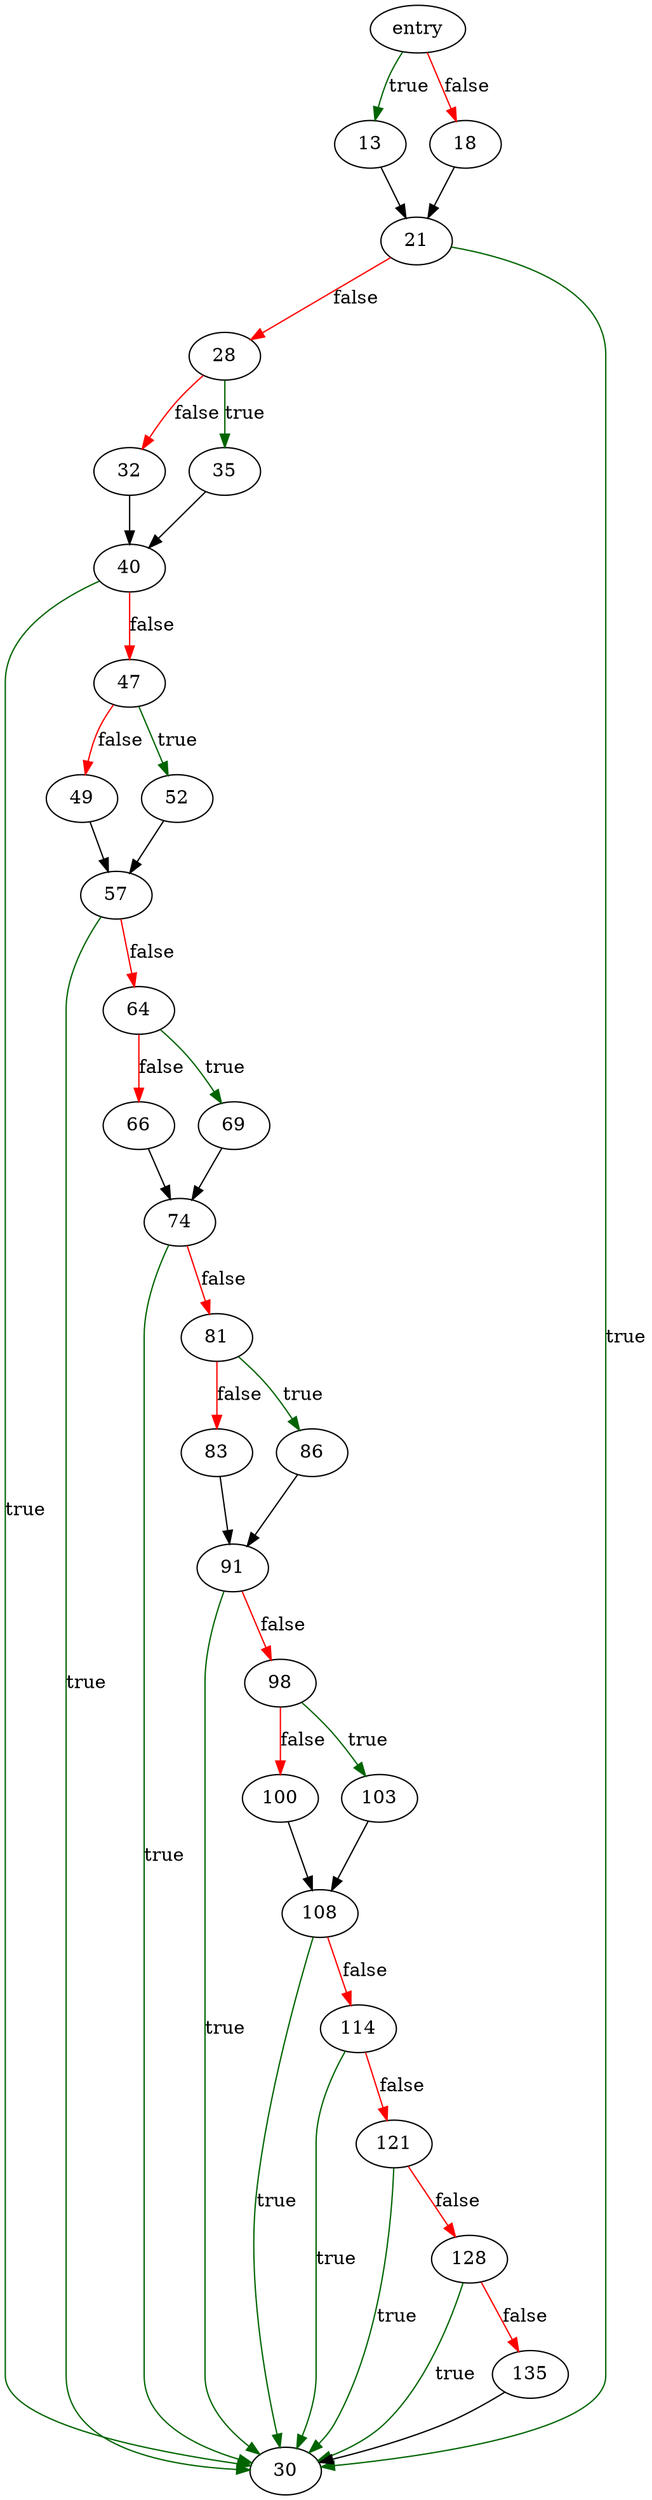 digraph "version_etc_va" {
	// Node definitions.
	5 [label=entry];
	13;
	18;
	21;
	28;
	30;
	32;
	35;
	40;
	47;
	49;
	52;
	57;
	64;
	66;
	69;
	74;
	81;
	83;
	86;
	91;
	98;
	100;
	103;
	108;
	114;
	121;
	128;
	135;

	// Edge definitions.
	5 -> 13 [
		color=darkgreen
		label=true
	];
	5 -> 18 [
		color=red
		label=false
	];
	13 -> 21;
	18 -> 21;
	21 -> 28 [
		color=red
		label=false
	];
	21 -> 30 [
		color=darkgreen
		label=true
	];
	28 -> 32 [
		color=red
		label=false
	];
	28 -> 35 [
		color=darkgreen
		label=true
	];
	32 -> 40;
	35 -> 40;
	40 -> 30 [
		color=darkgreen
		label=true
	];
	40 -> 47 [
		color=red
		label=false
	];
	47 -> 49 [
		color=red
		label=false
	];
	47 -> 52 [
		color=darkgreen
		label=true
	];
	49 -> 57;
	52 -> 57;
	57 -> 30 [
		color=darkgreen
		label=true
	];
	57 -> 64 [
		color=red
		label=false
	];
	64 -> 66 [
		color=red
		label=false
	];
	64 -> 69 [
		color=darkgreen
		label=true
	];
	66 -> 74;
	69 -> 74;
	74 -> 30 [
		color=darkgreen
		label=true
	];
	74 -> 81 [
		color=red
		label=false
	];
	81 -> 83 [
		color=red
		label=false
	];
	81 -> 86 [
		color=darkgreen
		label=true
	];
	83 -> 91;
	86 -> 91;
	91 -> 30 [
		color=darkgreen
		label=true
	];
	91 -> 98 [
		color=red
		label=false
	];
	98 -> 100 [
		color=red
		label=false
	];
	98 -> 103 [
		color=darkgreen
		label=true
	];
	100 -> 108;
	103 -> 108;
	108 -> 30 [
		color=darkgreen
		label=true
	];
	108 -> 114 [
		color=red
		label=false
	];
	114 -> 30 [
		color=darkgreen
		label=true
	];
	114 -> 121 [
		color=red
		label=false
	];
	121 -> 30 [
		color=darkgreen
		label=true
	];
	121 -> 128 [
		color=red
		label=false
	];
	128 -> 30 [
		color=darkgreen
		label=true
	];
	128 -> 135 [
		color=red
		label=false
	];
	135 -> 30;
}